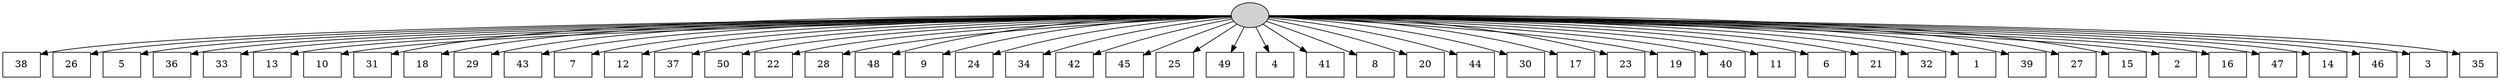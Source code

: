 digraph G {
0[style=filled, fillcolor=grey82, label=""];
1[shape=box,style=filled, fillcolor=white,label="38\n"];
2[shape=box,style=filled, fillcolor=white,label="26\n"];
3[shape=box,style=filled, fillcolor=white,label="5\n"];
4[shape=box,style=filled, fillcolor=white,label="36\n"];
5[shape=box,style=filled, fillcolor=white,label="33\n"];
6[shape=box,style=filled, fillcolor=white,label="13\n"];
7[shape=box,style=filled, fillcolor=white,label="10\n"];
8[shape=box,style=filled, fillcolor=white,label="31\n"];
9[shape=box,style=filled, fillcolor=white,label="18\n"];
10[shape=box,style=filled, fillcolor=white,label="29\n"];
11[shape=box,style=filled, fillcolor=white,label="43\n"];
12[shape=box,style=filled, fillcolor=white,label="7\n"];
13[shape=box,style=filled, fillcolor=white,label="12\n"];
14[shape=box,style=filled, fillcolor=white,label="37\n"];
15[shape=box,style=filled, fillcolor=white,label="50\n"];
16[shape=box,style=filled, fillcolor=white,label="22\n"];
17[shape=box,style=filled, fillcolor=white,label="28\n"];
18[shape=box,style=filled, fillcolor=white,label="48\n"];
19[shape=box,style=filled, fillcolor=white,label="9\n"];
20[shape=box,style=filled, fillcolor=white,label="24\n"];
21[shape=box,style=filled, fillcolor=white,label="34\n"];
22[shape=box,style=filled, fillcolor=white,label="42\n"];
23[shape=box,style=filled, fillcolor=white,label="45\n"];
24[shape=box,style=filled, fillcolor=white,label="25\n"];
25[shape=box,style=filled, fillcolor=white,label="49\n"];
26[shape=box,style=filled, fillcolor=white,label="4\n"];
27[shape=box,style=filled, fillcolor=white,label="41\n"];
28[shape=box,style=filled, fillcolor=white,label="8\n"];
29[shape=box,style=filled, fillcolor=white,label="20\n"];
30[shape=box,style=filled, fillcolor=white,label="44\n"];
31[shape=box,style=filled, fillcolor=white,label="30\n"];
32[shape=box,style=filled, fillcolor=white,label="17\n"];
33[shape=box,style=filled, fillcolor=white,label="23\n"];
34[shape=box,style=filled, fillcolor=white,label="19\n"];
35[shape=box,style=filled, fillcolor=white,label="40\n"];
36[shape=box,style=filled, fillcolor=white,label="11\n"];
37[shape=box,style=filled, fillcolor=white,label="6\n"];
38[shape=box,style=filled, fillcolor=white,label="21\n"];
39[shape=box,style=filled, fillcolor=white,label="32\n"];
40[shape=box,style=filled, fillcolor=white,label="1\n"];
41[shape=box,style=filled, fillcolor=white,label="39\n"];
42[shape=box,style=filled, fillcolor=white,label="27\n"];
43[shape=box,style=filled, fillcolor=white,label="15\n"];
44[shape=box,style=filled, fillcolor=white,label="2\n"];
45[shape=box,style=filled, fillcolor=white,label="16\n"];
46[shape=box,style=filled, fillcolor=white,label="47\n"];
47[shape=box,style=filled, fillcolor=white,label="14\n"];
48[shape=box,style=filled, fillcolor=white,label="46\n"];
49[shape=box,style=filled, fillcolor=white,label="3\n"];
50[shape=box,style=filled, fillcolor=white,label="35\n"];
0->1 ;
0->2 ;
0->3 ;
0->4 ;
0->5 ;
0->6 ;
0->7 ;
0->8 ;
0->9 ;
0->10 ;
0->11 ;
0->12 ;
0->13 ;
0->14 ;
0->15 ;
0->16 ;
0->17 ;
0->18 ;
0->19 ;
0->20 ;
0->21 ;
0->22 ;
0->23 ;
0->24 ;
0->25 ;
0->26 ;
0->27 ;
0->28 ;
0->29 ;
0->30 ;
0->31 ;
0->32 ;
0->33 ;
0->34 ;
0->35 ;
0->36 ;
0->37 ;
0->38 ;
0->39 ;
0->40 ;
0->41 ;
0->42 ;
0->43 ;
0->44 ;
0->45 ;
0->46 ;
0->47 ;
0->48 ;
0->49 ;
0->50 ;
}
